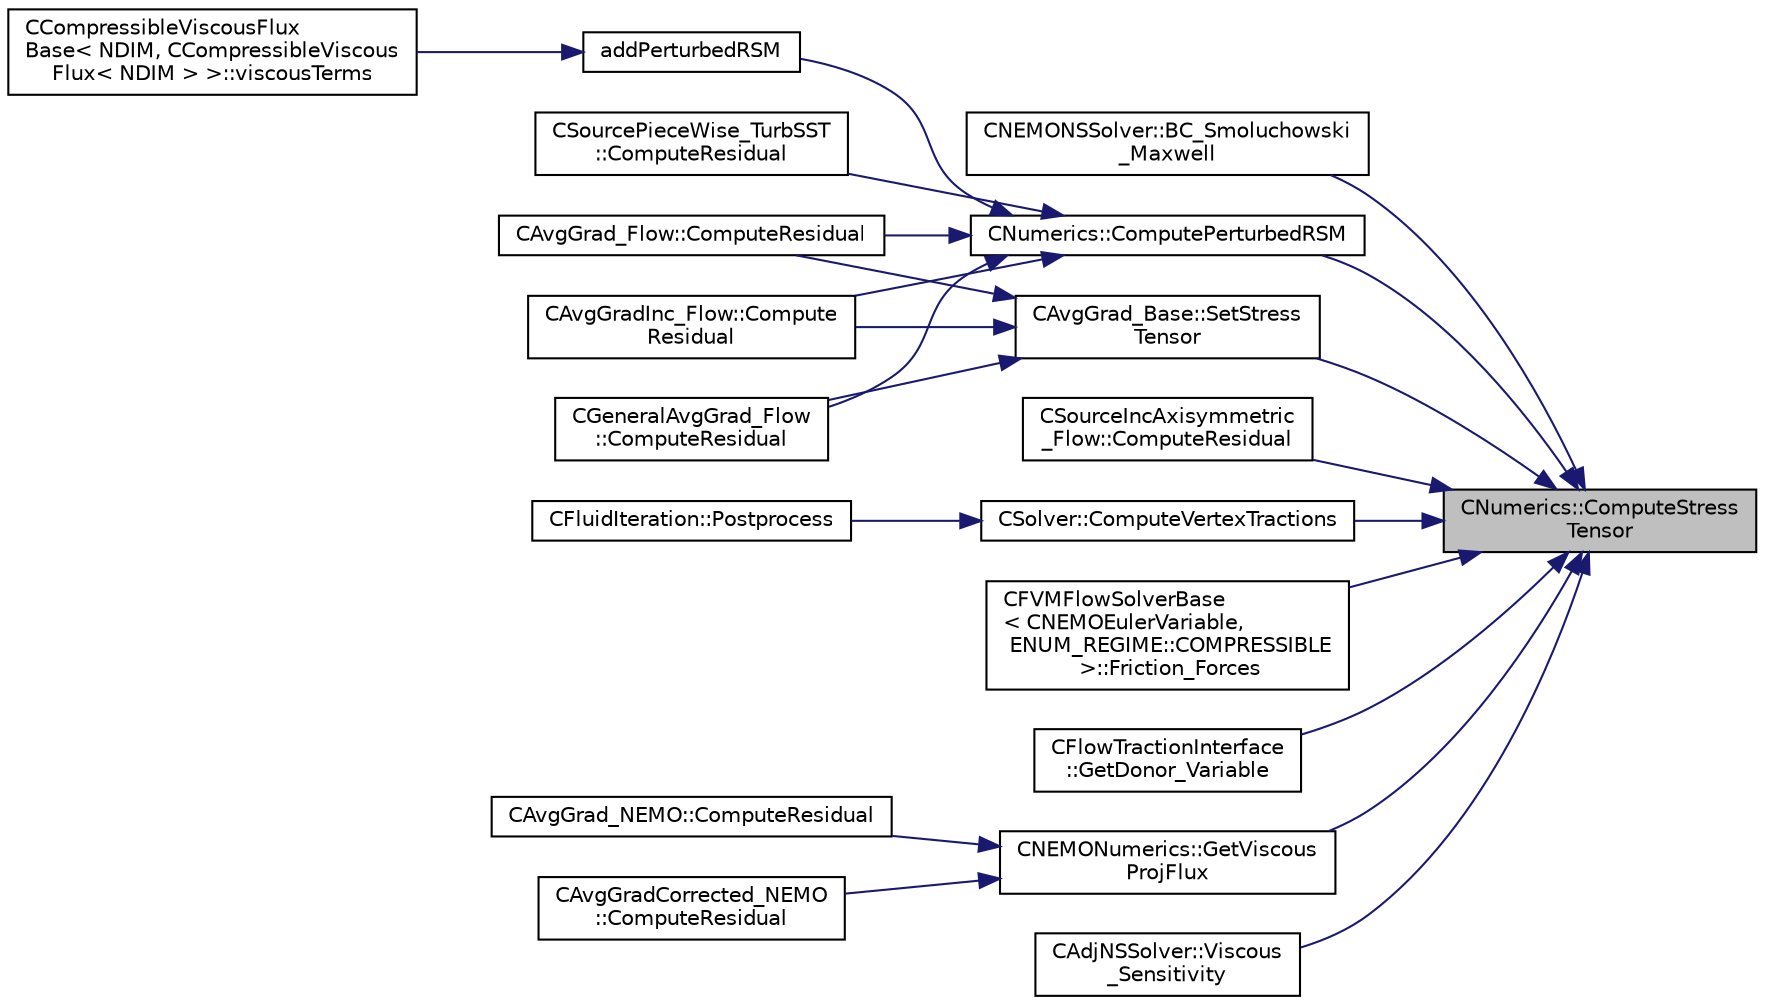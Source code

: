 digraph "CNumerics::ComputeStressTensor"
{
 // LATEX_PDF_SIZE
  edge [fontname="Helvetica",fontsize="10",labelfontname="Helvetica",labelfontsize="10"];
  node [fontname="Helvetica",fontsize="10",shape=record];
  rankdir="RL";
  Node1 [label="CNumerics::ComputeStress\lTensor",height=0.2,width=0.4,color="black", fillcolor="grey75", style="filled", fontcolor="black",tooltip="Compute the stress tensor from the velocity gradients."];
  Node1 -> Node2 [dir="back",color="midnightblue",fontsize="10",style="solid",fontname="Helvetica"];
  Node2 [label="CNEMONSSolver::BC_Smoluchowski\l_Maxwell",height=0.2,width=0.4,color="black", fillcolor="white", style="filled",URL="$classCNEMONSSolver.html#aa32b1221a071e0ecd2de381615b8adca",tooltip="Impose the Navier-Stokes boundary condition (strong)."];
  Node1 -> Node3 [dir="back",color="midnightblue",fontsize="10",style="solid",fontname="Helvetica"];
  Node3 [label="CNumerics::ComputePerturbedRSM",height=0.2,width=0.4,color="black", fillcolor="white", style="filled",URL="$classCNumerics.html#a63e8563eb6e5e4afd133f3147e2d3390",tooltip="Perturb the Reynolds stress tensor based on parameters."];
  Node3 -> Node4 [dir="back",color="midnightblue",fontsize="10",style="solid",fontname="Helvetica"];
  Node4 [label="addPerturbedRSM",height=0.2,width=0.4,color="black", fillcolor="white", style="filled",URL="$diffusion_2common_8hpp.html#a280131aa990e531f4da1ffc2aa30c691",tooltip="Add perturbed stress tensor."];
  Node4 -> Node5 [dir="back",color="midnightblue",fontsize="10",style="solid",fontname="Helvetica"];
  Node5 [label="CCompressibleViscousFlux\lBase\< NDIM, CCompressibleViscous\lFlux\< NDIM \> \>::viscousTerms",height=0.2,width=0.4,color="black", fillcolor="white", style="filled",URL="$classCCompressibleViscousFluxBase.html#a2feac6faba6a30370c0632c74d6d4cf4",tooltip="Add viscous contributions to flux and jacobians."];
  Node3 -> Node6 [dir="back",color="midnightblue",fontsize="10",style="solid",fontname="Helvetica"];
  Node6 [label="CAvgGrad_Flow::ComputeResidual",height=0.2,width=0.4,color="black", fillcolor="white", style="filled",URL="$classCAvgGrad__Flow.html#a24116483420da4c85e134442cbce7590",tooltip="Compute the viscous flow residual using an average of gradients."];
  Node3 -> Node7 [dir="back",color="midnightblue",fontsize="10",style="solid",fontname="Helvetica"];
  Node7 [label="CAvgGradInc_Flow::Compute\lResidual",height=0.2,width=0.4,color="black", fillcolor="white", style="filled",URL="$classCAvgGradInc__Flow.html#a01d7de2a96934050c3cc1ccda489dd0c",tooltip="Compute the viscous flow residual using an average of gradients."];
  Node3 -> Node8 [dir="back",color="midnightblue",fontsize="10",style="solid",fontname="Helvetica"];
  Node8 [label="CGeneralAvgGrad_Flow\l::ComputeResidual",height=0.2,width=0.4,color="black", fillcolor="white", style="filled",URL="$classCGeneralAvgGrad__Flow.html#af77f9f862b6b097256d3521a829e97d9",tooltip="Compute the viscous flow residual using an average of gradients."];
  Node3 -> Node9 [dir="back",color="midnightblue",fontsize="10",style="solid",fontname="Helvetica"];
  Node9 [label="CSourcePieceWise_TurbSST\l::ComputeResidual",height=0.2,width=0.4,color="black", fillcolor="white", style="filled",URL="$classCSourcePieceWise__TurbSST.html#a6d1441810be5842a599a57908180032c",tooltip="Residual for source term integration."];
  Node1 -> Node10 [dir="back",color="midnightblue",fontsize="10",style="solid",fontname="Helvetica"];
  Node10 [label="CSourceIncAxisymmetric\l_Flow::ComputeResidual",height=0.2,width=0.4,color="black", fillcolor="white", style="filled",URL="$classCSourceIncAxisymmetric__Flow.html#a9679d510ffaf86be5121407bf1727a7a",tooltip="Residual of the rotational frame source term."];
  Node1 -> Node11 [dir="back",color="midnightblue",fontsize="10",style="solid",fontname="Helvetica"];
  Node11 [label="CSolver::ComputeVertexTractions",height=0.2,width=0.4,color="black", fillcolor="white", style="filled",URL="$classCSolver.html#ad27011984bdd70773ab3cb3dde7d4894",tooltip="Compute the tractions at the vertices."];
  Node11 -> Node12 [dir="back",color="midnightblue",fontsize="10",style="solid",fontname="Helvetica"];
  Node12 [label="CFluidIteration::Postprocess",height=0.2,width=0.4,color="black", fillcolor="white", style="filled",URL="$classCFluidIteration.html#a3f065978d2a1745b812bf4457d34684b",tooltip="Postprocesses the fluid system before heading to another physics system or the next iteration."];
  Node1 -> Node13 [dir="back",color="midnightblue",fontsize="10",style="solid",fontname="Helvetica"];
  Node13 [label="CFVMFlowSolverBase\l\< CNEMOEulerVariable,\l ENUM_REGIME::COMPRESSIBLE\l \>::Friction_Forces",height=0.2,width=0.4,color="black", fillcolor="white", style="filled",URL="$classCFVMFlowSolverBase.html#af46a894bd89c2367215f64fa7ea7d02d",tooltip="Compute the viscous forces and all the addimensional coefficients."];
  Node1 -> Node14 [dir="back",color="midnightblue",fontsize="10",style="solid",fontname="Helvetica"];
  Node14 [label="CFlowTractionInterface\l::GetDonor_Variable",height=0.2,width=0.4,color="black", fillcolor="white", style="filled",URL="$classCFlowTractionInterface.html#a1f7d1f6c5d9f3111ecc417422565c90d",tooltip="Retrieve the variable that will be sent from donor mesh to target mesh."];
  Node1 -> Node15 [dir="back",color="midnightblue",fontsize="10",style="solid",fontname="Helvetica"];
  Node15 [label="CNEMONumerics::GetViscous\lProjFlux",height=0.2,width=0.4,color="black", fillcolor="white", style="filled",URL="$classCNEMONumerics.html#a8f1d3fe0803cf04933f32b6b866dd752",tooltip="Compute the projection of the viscous fluxes into a direction."];
  Node15 -> Node16 [dir="back",color="midnightblue",fontsize="10",style="solid",fontname="Helvetica"];
  Node16 [label="CAvgGrad_NEMO::ComputeResidual",height=0.2,width=0.4,color="black", fillcolor="white", style="filled",URL="$classCAvgGrad__NEMO.html#a5095f559a521ac219d97b1d23ec79d71",tooltip="Compute the viscous flow residual using an average of gradients."];
  Node15 -> Node17 [dir="back",color="midnightblue",fontsize="10",style="solid",fontname="Helvetica"];
  Node17 [label="CAvgGradCorrected_NEMO\l::ComputeResidual",height=0.2,width=0.4,color="black", fillcolor="white", style="filled",URL="$classCAvgGradCorrected__NEMO.html#a842de3caec637a1fde8ba4409c5e48dd",tooltip="Compute the viscous flow residual using an average of gradients."];
  Node1 -> Node18 [dir="back",color="midnightblue",fontsize="10",style="solid",fontname="Helvetica"];
  Node18 [label="CAvgGrad_Base::SetStress\lTensor",height=0.2,width=0.4,color="black", fillcolor="white", style="filled",URL="$classCAvgGrad__Base.html#a78834d71888152df8585815995703abc",tooltip="Calculate the viscous + turbulent stress tensor."];
  Node18 -> Node6 [dir="back",color="midnightblue",fontsize="10",style="solid",fontname="Helvetica"];
  Node18 -> Node7 [dir="back",color="midnightblue",fontsize="10",style="solid",fontname="Helvetica"];
  Node18 -> Node8 [dir="back",color="midnightblue",fontsize="10",style="solid",fontname="Helvetica"];
  Node1 -> Node19 [dir="back",color="midnightblue",fontsize="10",style="solid",fontname="Helvetica"];
  Node19 [label="CAdjNSSolver::Viscous\l_Sensitivity",height=0.2,width=0.4,color="black", fillcolor="white", style="filled",URL="$classCAdjNSSolver.html#a6e72f094190680fa7fb078d7aae9c1d8",tooltip="Compute the viscous sensitivity of the functional."];
}
